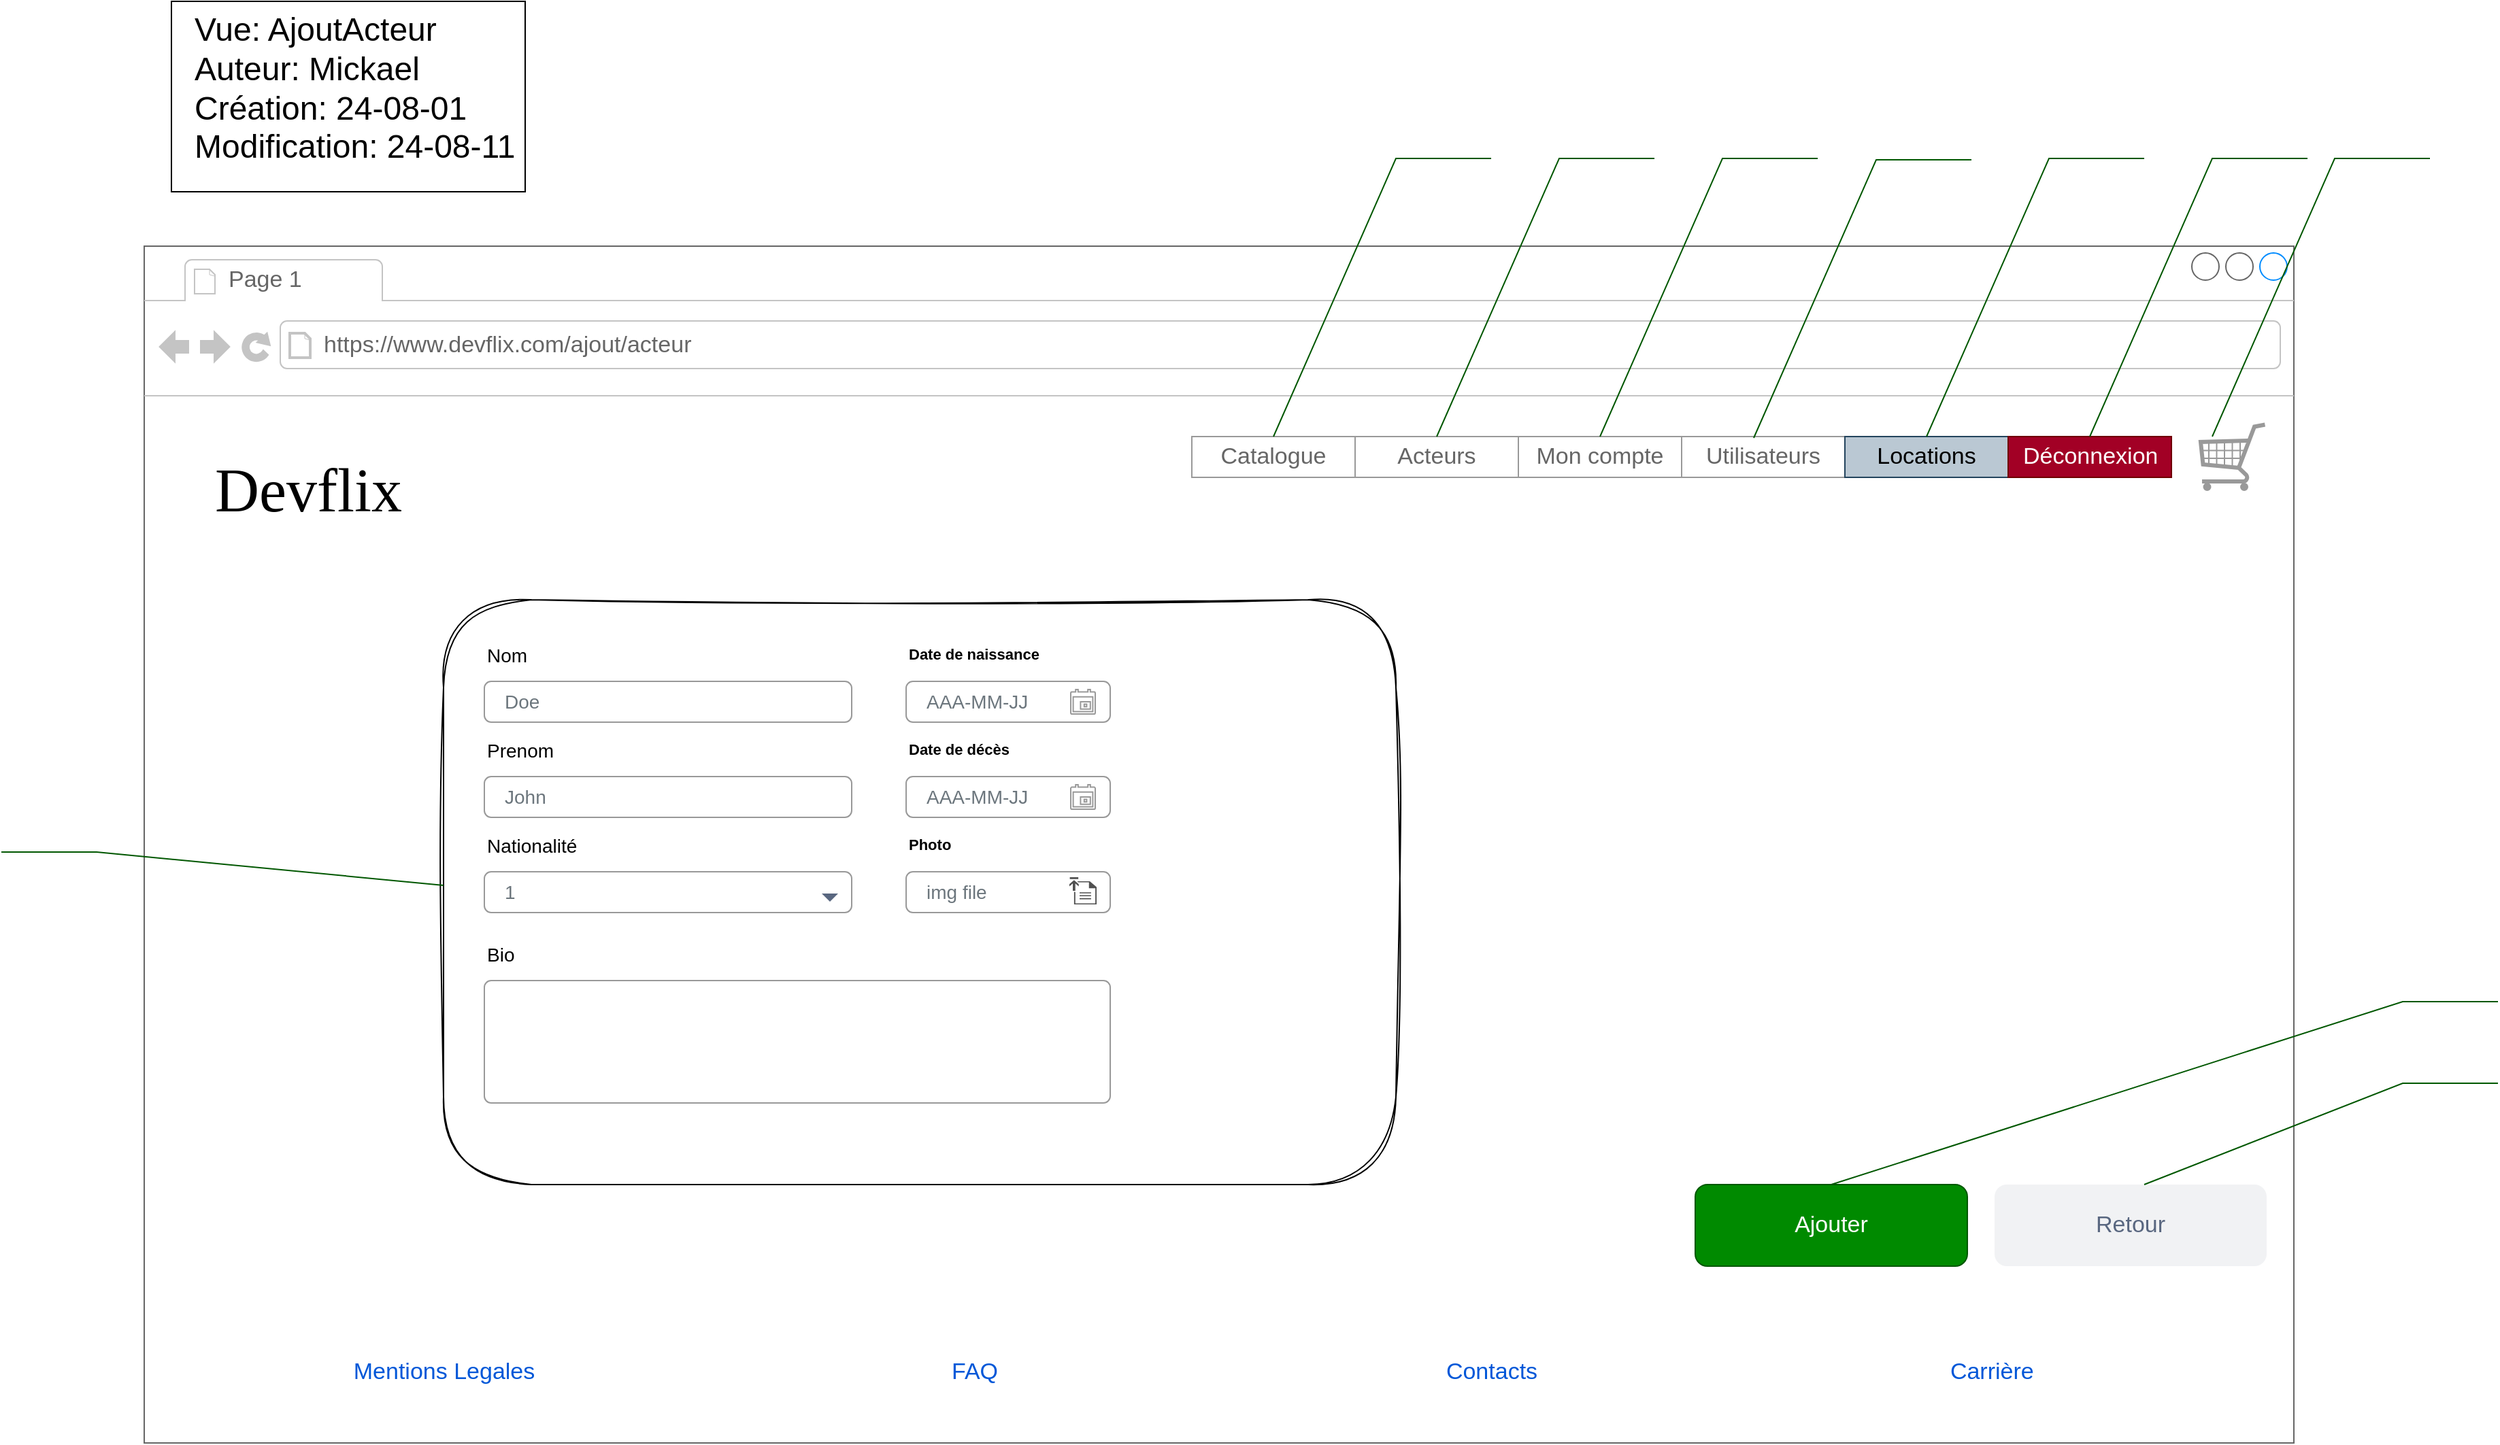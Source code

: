 <mxfile version="24.7.5">
  <diagram name="Page-1" id="6wY9VqDfw_D_Nogkt-FH">
    <mxGraphModel dx="3832" dy="2015" grid="1" gridSize="10" guides="1" tooltips="1" connect="1" arrows="1" fold="1" page="1" pageScale="1" pageWidth="1600" pageHeight="900" math="0" shadow="0">
      <root>
        <mxCell id="0" />
        <mxCell id="1" parent="0" />
        <mxCell id="gT9IReFZBZHxwUJaljAH-1" value="" style="strokeWidth=1;shadow=0;dashed=0;align=center;html=1;shape=mxgraph.mockup.containers.browserWindow;rSize=0;strokeColor=#666666;strokeColor2=#008cff;strokeColor3=#c4c4c4;mainText=,;recursiveResize=0;container=0;movable=0;resizable=0;rotatable=0;deletable=0;editable=0;locked=1;connectable=0;" parent="1" vertex="1">
          <mxGeometry x="10" y="10" width="1580" height="880" as="geometry" />
        </mxCell>
        <mxCell id="gT9IReFZBZHxwUJaljAH-104" value="" style="rounded=1;whiteSpace=wrap;html=1;sketch=1;curveFitting=1;jiggle=2;" parent="1" vertex="1">
          <mxGeometry x="230" y="270" width="700" height="430" as="geometry" />
        </mxCell>
        <mxCell id="gT9IReFZBZHxwUJaljAH-2" value="Devflix" style="text;html=1;points=[];align=left;verticalAlign=top;spacingTop=-4;fontSize=45;fontFamily=Verdana;" parent="1" vertex="1">
          <mxGeometry x="60" y="160" width="340" height="50" as="geometry" />
        </mxCell>
        <mxCell id="gT9IReFZBZHxwUJaljAH-3" value="Page 1" style="strokeWidth=1;shadow=0;dashed=0;align=center;html=1;shape=mxgraph.mockup.containers.anchor;fontSize=17;fontColor=#666666;align=left;whiteSpace=wrap;" parent="1" vertex="1">
          <mxGeometry x="70" y="22" width="110" height="26" as="geometry" />
        </mxCell>
        <mxCell id="gT9IReFZBZHxwUJaljAH-4" value="https://www.devflix.com/ajout/acteur" style="strokeWidth=1;shadow=0;dashed=0;align=center;html=1;shape=mxgraph.mockup.containers.anchor;rSize=0;fontSize=17;fontColor=#666666;align=left;" parent="1" vertex="1">
          <mxGeometry x="140" y="70" width="380" height="26" as="geometry" />
        </mxCell>
        <mxCell id="gT9IReFZBZHxwUJaljAH-10" value="Mentions Legales" style="fillColor=none;strokeColor=none;html=1;fontColor=#0057D8;align=center;verticalAlign=middle;fontStyle=0;fontSize=17;" parent="1" vertex="1">
          <mxGeometry x="105" y="800" width="250" height="75" as="geometry" />
        </mxCell>
        <mxCell id="gT9IReFZBZHxwUJaljAH-11" value="FAQ" style="fillColor=none;strokeColor=none;html=1;fontColor=#0057D8;align=center;verticalAlign=middle;fontStyle=0;fontSize=17;fontFamily=Helvetica;" parent="1" vertex="1">
          <mxGeometry x="495" y="800" width="250" height="75" as="geometry" />
        </mxCell>
        <mxCell id="gT9IReFZBZHxwUJaljAH-12" value="Contacts" style="fillColor=none;strokeColor=none;html=1;fontColor=#0057D8;align=center;verticalAlign=middle;fontStyle=0;fontSize=17;fontFamily=Helvetica;" parent="1" vertex="1">
          <mxGeometry x="875" y="800" width="250" height="75" as="geometry" />
        </mxCell>
        <mxCell id="gT9IReFZBZHxwUJaljAH-13" value="Carrière&amp;nbsp;" style="fillColor=none;strokeColor=none;html=1;fontColor=#0057D8;align=center;verticalAlign=middle;fontStyle=0;fontSize=17;fontFamily=Helvetica;" parent="1" vertex="1">
          <mxGeometry x="1245" y="800" width="250" height="75" as="geometry" />
        </mxCell>
        <mxCell id="gT9IReFZBZHxwUJaljAH-82" value="Bio" style="fillColor=none;strokeColor=none;align=left;fontSize=14;" parent="1" vertex="1">
          <mxGeometry width="260" height="40" relative="1" as="geometry">
            <mxPoint x="260" y="510" as="offset" />
          </mxGeometry>
        </mxCell>
        <mxCell id="gT9IReFZBZHxwUJaljAH-83" value="" style="html=1;shadow=0;dashed=0;shape=mxgraph.bootstrap.rrect;rSize=5;fillColor=none;strokeColor=#999999;align=left;spacing=15;fontSize=14;fontColor=#6C767D;" parent="1" vertex="1">
          <mxGeometry width="460" height="90" relative="1" as="geometry">
            <mxPoint x="260" y="550" as="offset" />
          </mxGeometry>
        </mxCell>
        <mxCell id="gT9IReFZBZHxwUJaljAH-90" value="Date de décès&amp;nbsp;" style="fillColor=none;strokeColor=none;html=1;fontSize=14;fontStyle=0;align=left;fontColor=default;fontStyle=1;fontSize=11;hachureGap=4;pointerEvents=0;fontFamily=Helvetica;rounded=0;glass=0;shadow=0;verticalAlign=middle;" parent="1" vertex="1">
          <mxGeometry x="570" y="370" width="100" height="20" as="geometry" />
        </mxCell>
        <mxCell id="gT9IReFZBZHxwUJaljAH-91" value="AAA-MM-JJ" style="html=1;shadow=0;dashed=0;shape=mxgraph.bootstrap.rrect;rSize=5;fillColor=none;strokeColor=#999999;align=left;spacing=15;fontSize=14;fontColor=#6C767D;flipV=1;" parent="1" vertex="1">
          <mxGeometry x="570" y="400" width="150" height="30" as="geometry" />
        </mxCell>
        <mxCell id="gT9IReFZBZHxwUJaljAH-92" value="" style="shape=mxgraph.gmdl.calendar;fillColor=none;strokeColor=#999999;sketch=0;hachureGap=4;pointerEvents=0;fontFamily=Helvetica;fontSize=14;shadow=0;dashed=0;align=left;verticalAlign=middle;spacing=15;fontColor=#6C767D;" parent="1" vertex="1">
          <mxGeometry x="691" y="406" width="18" height="18" as="geometry">
            <mxPoint x="-29" y="-9" as="offset" />
          </mxGeometry>
        </mxCell>
        <mxCell id="gT9IReFZBZHxwUJaljAH-94" value="Retour" style="rounded=1;fillColor=#F1F2F4;strokeColor=none;html=1;whiteSpace=wrap;fontColor=#596780;align=center;verticalAlign=middle;fontStyle=0;fontSize=17;sketch=0;fontFamily=Helvetica;" parent="1" vertex="1">
          <mxGeometry x="1370" y="700" width="200" height="60" as="geometry" />
        </mxCell>
        <mxCell id="gT9IReFZBZHxwUJaljAH-95" value="C33" style="strokeWidth=1;shadow=0;dashed=0;align=center;html=1;shape=mxgraph.mockup.text.callout;linkText=;textSize=17;textColor=#666666;callDir=NE;callStyle=line;fontSize=17;align=right;verticalAlign=top;strokeColor=#005700;fillColor=#008a00;fontColor=#ffffff;" parent="1" vertex="1">
          <mxGeometry x="1250" y="540" width="490" height="160" as="geometry" />
        </mxCell>
        <mxCell id="gT9IReFZBZHxwUJaljAH-100" value="Photo" style="fillColor=none;strokeColor=none;html=1;fontSize=14;fontStyle=0;align=left;fontColor=default;fontStyle=1;fontSize=11;hachureGap=4;pointerEvents=0;fontFamily=Helvetica;rounded=0;glass=0;shadow=0;verticalAlign=middle;" parent="1" vertex="1">
          <mxGeometry x="570" y="440" width="100" height="20" as="geometry" />
        </mxCell>
        <mxCell id="gT9IReFZBZHxwUJaljAH-101" value="img file" style="html=1;shadow=0;dashed=0;shape=mxgraph.bootstrap.rrect;rSize=5;fillColor=none;strokeColor=#999999;align=left;spacing=15;fontSize=14;fontColor=#6C767D;flipV=1;" parent="1" vertex="1">
          <mxGeometry x="570" y="470" width="150" height="30" as="geometry" />
        </mxCell>
        <mxCell id="gT9IReFZBZHxwUJaljAH-102" value="" style="sketch=0;pointerEvents=1;shadow=0;dashed=0;html=1;strokeColor=none;fillColor=#505050;labelPosition=center;verticalLabelPosition=bottom;verticalAlign=top;outlineConnect=0;align=center;shape=mxgraph.office.concepts.upload;" parent="1" vertex="1">
          <mxGeometry x="690" y="474" width="20" height="20" as="geometry" />
        </mxCell>
        <mxCell id="gT9IReFZBZHxwUJaljAH-103" value="Ajouter" style="rounded=1;fillColor=#008a00;strokeColor=#005700;html=1;whiteSpace=wrap;fontColor=#ffffff;align=center;verticalAlign=middle;fontStyle=0;fontSize=17;sketch=0;fontFamily=Helvetica;" parent="1" vertex="1">
          <mxGeometry x="1150" y="700" width="200" height="60" as="geometry" />
        </mxCell>
        <mxCell id="gT9IReFZBZHxwUJaljAH-106" value="C32" style="strokeWidth=1;shadow=0;dashed=0;align=right;html=1;shape=mxgraph.mockup.text.callout;linkText=;textSize=17;textColor=#666666;callDir=NW;callStyle=line;fontSize=17;fontColor=#ffffff;align=left;verticalAlign=top;strokeColor=#005700;fontFamily=Helvetica;fillColor=#008a00;" parent="1" vertex="1">
          <mxGeometry x="-95" y="430" width="325" height="50" as="geometry" />
        </mxCell>
        <mxCell id="gT9IReFZBZHxwUJaljAH-108" value="C8" style="strokeWidth=1;shadow=0;dashed=0;align=center;html=1;shape=mxgraph.mockup.text.callout;linkText=;textSize=17;textColor=#666666;callDir=NE;callStyle=line;fontSize=17;align=right;verticalAlign=top;strokeColor=#005700;fillColor=#008a00;fontColor=#ffffff;" parent="1" vertex="1">
          <mxGeometry x="1480" y="600" width="260" height="100" as="geometry" />
        </mxCell>
        <mxCell id="gT9IReFZBZHxwUJaljAH-109" value="" style="group" parent="1" vertex="1" connectable="0">
          <mxGeometry x="260" y="290" width="270" height="70" as="geometry" />
        </mxCell>
        <mxCell id="gT9IReFZBZHxwUJaljAH-84" value="Nom" style="fillColor=none;strokeColor=none;align=left;fontSize=14;" parent="gT9IReFZBZHxwUJaljAH-109" vertex="1">
          <mxGeometry width="260" height="40" as="geometry" />
        </mxCell>
        <mxCell id="gT9IReFZBZHxwUJaljAH-85" value="Doe" style="html=1;shadow=0;dashed=0;shape=mxgraph.bootstrap.rrect;rSize=5;fillColor=none;strokeColor=#999999;align=left;spacing=15;fontSize=14;fontColor=#6C767D;" parent="gT9IReFZBZHxwUJaljAH-109" vertex="1">
          <mxGeometry y="40" width="270" height="30" as="geometry" />
        </mxCell>
        <mxCell id="gT9IReFZBZHxwUJaljAH-110" value="" style="group" parent="1" vertex="1" connectable="0">
          <mxGeometry x="260" y="430" width="260" height="62" as="geometry" />
        </mxCell>
        <mxCell id="gT9IReFZBZHxwUJaljAH-68" value="Nationalité" style="fillColor=none;strokeColor=none;align=left;fontSize=14;" parent="gT9IReFZBZHxwUJaljAH-110" vertex="1">
          <mxGeometry width="260" height="40" as="geometry" />
        </mxCell>
        <mxCell id="gT9IReFZBZHxwUJaljAH-69" value="1" style="html=1;shadow=0;dashed=0;shape=mxgraph.bootstrap.rrect;rSize=5;fillColor=none;strokeColor=#999999;align=left;spacing=15;fontSize=14;fontColor=#6C767D;" parent="gT9IReFZBZHxwUJaljAH-110" vertex="1">
          <mxGeometry width="270" height="30" relative="1" as="geometry">
            <mxPoint y="40" as="offset" />
          </mxGeometry>
        </mxCell>
        <mxCell id="gT9IReFZBZHxwUJaljAH-116" value="" style="shape=triangle;direction=south;fillColor=#596780;strokeColor=none;html=1;sketch=0;" parent="gT9IReFZBZHxwUJaljAH-110" vertex="1">
          <mxGeometry x="248" y="56" width="12" height="6" as="geometry">
            <mxPoint x="156" y="14" as="offset" />
          </mxGeometry>
        </mxCell>
        <mxCell id="gT9IReFZBZHxwUJaljAH-111" value="" style="group" parent="1" vertex="1" connectable="0">
          <mxGeometry x="260" y="360" width="270" height="70" as="geometry" />
        </mxCell>
        <mxCell id="gT9IReFZBZHxwUJaljAH-112" value="Prenom" style="fillColor=none;strokeColor=none;align=left;fontSize=14;" parent="gT9IReFZBZHxwUJaljAH-111" vertex="1">
          <mxGeometry width="260" height="40" as="geometry" />
        </mxCell>
        <mxCell id="gT9IReFZBZHxwUJaljAH-113" value="John" style="html=1;shadow=0;dashed=0;shape=mxgraph.bootstrap.rrect;rSize=5;fillColor=none;strokeColor=#999999;align=left;spacing=15;fontSize=14;fontColor=#6C767D;" parent="gT9IReFZBZHxwUJaljAH-111" vertex="1">
          <mxGeometry y="40" width="270" height="30" as="geometry" />
        </mxCell>
        <mxCell id="gT9IReFZBZHxwUJaljAH-114" value="" style="group" parent="1" vertex="1" connectable="0">
          <mxGeometry x="570" y="300" width="150" height="60" as="geometry" />
        </mxCell>
        <mxCell id="gT9IReFZBZHxwUJaljAH-86" value="Date de naissance" style="fillColor=none;strokeColor=none;html=1;fontSize=14;fontStyle=0;align=left;fontColor=default;fontStyle=1;fontSize=11;hachureGap=4;pointerEvents=0;fontFamily=Helvetica;rounded=0;glass=0;shadow=0;verticalAlign=middle;" parent="gT9IReFZBZHxwUJaljAH-114" vertex="1">
          <mxGeometry width="100" height="20" as="geometry" />
        </mxCell>
        <mxCell id="gT9IReFZBZHxwUJaljAH-89" value="AAA-MM-JJ" style="html=1;shadow=0;dashed=0;shape=mxgraph.bootstrap.rrect;rSize=5;fillColor=none;strokeColor=#999999;align=left;spacing=15;fontSize=14;fontColor=#6C767D;flipV=1;" parent="gT9IReFZBZHxwUJaljAH-114" vertex="1">
          <mxGeometry y="30" width="150" height="30" as="geometry" />
        </mxCell>
        <mxCell id="gT9IReFZBZHxwUJaljAH-88" value="" style="shape=mxgraph.gmdl.calendar;fillColor=none;strokeColor=#999999;sketch=0;hachureGap=4;pointerEvents=0;fontFamily=Helvetica;fontSize=14;shadow=0;dashed=0;align=left;verticalAlign=middle;spacing=15;fontColor=#6C767D;" parent="gT9IReFZBZHxwUJaljAH-114" vertex="1">
          <mxGeometry x="121" y="36" width="18" height="18" as="geometry">
            <mxPoint x="-29" y="-9" as="offset" />
          </mxGeometry>
        </mxCell>
        <mxCell id="gT9IReFZBZHxwUJaljAH-117" value="" style="group" parent="1" vertex="1" connectable="0">
          <mxGeometry x="30" y="-170" width="285" height="140" as="geometry" />
        </mxCell>
        <mxCell id="gT9IReFZBZHxwUJaljAH-118" value="" style="rounded=0;whiteSpace=wrap;html=1;" parent="gT9IReFZBZHxwUJaljAH-117" vertex="1">
          <mxGeometry width="260" height="140" as="geometry" />
        </mxCell>
        <mxCell id="gT9IReFZBZHxwUJaljAH-119" value="&lt;font style=&quot;font-size: 24px;&quot;&gt;Vue: AjoutActeur&lt;/font&gt;&lt;div style=&quot;font-size: 24px;&quot;&gt;&lt;font style=&quot;font-size: 24px;&quot;&gt;Auteur: Mickael&lt;/font&gt;&lt;/div&gt;&lt;div style=&quot;font-size: 24px;&quot;&gt;&lt;font style=&quot;font-size: 24px;&quot;&gt;Création: 24-08-01&lt;/font&gt;&lt;/div&gt;&lt;div style=&quot;font-size: 24px;&quot;&gt;&lt;font style=&quot;font-size: 24px;&quot;&gt;Modification: 24-08-11&lt;/font&gt;&lt;/div&gt;" style="text;html=1;whiteSpace=wrap;overflow=hidden;rounded=0;" parent="gT9IReFZBZHxwUJaljAH-117" vertex="1">
          <mxGeometry x="15" width="270" height="140" as="geometry" />
        </mxCell>
        <mxCell id="5AoGWmmlbSgUQRc5WpCn-1" value="" style="group;movable=1;resizable=1;rotatable=1;deletable=1;editable=1;locked=0;connectable=1;" vertex="1" connectable="0" parent="1">
          <mxGeometry x="760" y="-80" width="930" height="280" as="geometry" />
        </mxCell>
        <mxCell id="5AoGWmmlbSgUQRc5WpCn-2" value="" style="swimlane;shape=mxgraph.bootstrap.anchor;strokeColor=#999999;fillColor=#ffffff;fontColor=#666666;childLayout=stackLayout;horizontal=0;startSize=0;horizontalStack=1;resizeParent=1;resizeParentMax=0;resizeLast=0;collapsible=0;marginBottom=0;whiteSpace=wrap;html=1;" vertex="1" parent="5AoGWmmlbSgUQRc5WpCn-1">
          <mxGeometry x="20" y="230" width="720" height="30" as="geometry" />
        </mxCell>
        <mxCell id="5AoGWmmlbSgUQRc5WpCn-3" value="Catalogue" style="text;strokeColor=inherit;align=center;verticalAlign=middle;spacingLeft=10;spacingRight=10;overflow=hidden;points=[[0,0.5],[1,0.5]];portConstraint=eastwest;rotatable=0;whiteSpace=wrap;html=1;fillColor=inherit;fontColor=inherit;fontSize=17;" vertex="1" parent="5AoGWmmlbSgUQRc5WpCn-2">
          <mxGeometry width="120" height="30" as="geometry" />
        </mxCell>
        <mxCell id="5AoGWmmlbSgUQRc5WpCn-4" value="Acteurs" style="text;strokeColor=inherit;align=center;verticalAlign=middle;spacingLeft=10;spacingRight=10;overflow=hidden;points=[[0,0.5],[1,0.5]];portConstraint=eastwest;rotatable=0;whiteSpace=wrap;html=1;fillColor=inherit;fontColor=inherit;fontSize=17;" vertex="1" parent="5AoGWmmlbSgUQRc5WpCn-2">
          <mxGeometry x="120" width="120" height="30" as="geometry" />
        </mxCell>
        <mxCell id="5AoGWmmlbSgUQRc5WpCn-5" value="Mon compte" style="text;strokeColor=inherit;align=center;verticalAlign=middle;spacingLeft=10;spacingRight=10;overflow=hidden;points=[[0,0.5],[1,0.5]];portConstraint=eastwest;rotatable=0;whiteSpace=wrap;html=1;fillColor=inherit;fontColor=inherit;fontSize=17;" vertex="1" parent="5AoGWmmlbSgUQRc5WpCn-2">
          <mxGeometry x="240" width="120" height="30" as="geometry" />
        </mxCell>
        <mxCell id="5AoGWmmlbSgUQRc5WpCn-6" value="Utilisateurs" style="text;strokeColor=inherit;align=center;verticalAlign=middle;spacingLeft=10;spacingRight=10;overflow=hidden;points=[[0,0.5],[1,0.5]];portConstraint=eastwest;rotatable=0;whiteSpace=wrap;html=1;fillColor=inherit;fontColor=inherit;fontSize=17;" vertex="1" parent="5AoGWmmlbSgUQRc5WpCn-2">
          <mxGeometry x="360" width="120" height="30" as="geometry" />
        </mxCell>
        <mxCell id="5AoGWmmlbSgUQRc5WpCn-7" value="Locations" style="text;strokeColor=#23445d;align=center;verticalAlign=middle;spacingLeft=10;spacingRight=10;overflow=hidden;points=[[0,0.5],[1,0.5]];portConstraint=eastwest;rotatable=0;whiteSpace=wrap;html=1;fillColor=#bac8d3;fontSize=17;" vertex="1" parent="5AoGWmmlbSgUQRc5WpCn-2">
          <mxGeometry x="480" width="120" height="30" as="geometry" />
        </mxCell>
        <mxCell id="5AoGWmmlbSgUQRc5WpCn-8" value="Déconnexion&amp;nbsp;" style="text;strokeColor=#6F0000;align=center;verticalAlign=middle;spacingLeft=10;spacingRight=10;overflow=hidden;points=[[0,0.5],[1,0.5]];portConstraint=eastwest;rotatable=0;whiteSpace=wrap;html=1;fillColor=#a20025;fontColor=#ffffff;fontSize=17;" vertex="1" parent="5AoGWmmlbSgUQRc5WpCn-2">
          <mxGeometry x="600" width="120" height="30" as="geometry" />
        </mxCell>
        <mxCell id="5AoGWmmlbSgUQRc5WpCn-9" value="C4" style="strokeWidth=1;shadow=0;dashed=0;align=center;html=1;shape=mxgraph.mockup.text.callout;linkText=;textSize=17;textColor=#666666;callDir=NE;callStyle=line;fontSize=17;align=right;verticalAlign=top;strokeColor=#005700;fillColor=#008a00;fontColor=#ffffff;" vertex="1" parent="5AoGWmmlbSgUQRc5WpCn-1">
          <mxGeometry x="200" width="160" height="230" as="geometry" />
        </mxCell>
        <mxCell id="5AoGWmmlbSgUQRc5WpCn-10" value="C1" style="strokeWidth=1;shadow=0;dashed=0;align=center;html=1;shape=mxgraph.mockup.text.callout;linkText=;textSize=17;textColor=#666666;callDir=NE;callStyle=line;fontSize=17;align=right;verticalAlign=top;strokeColor=#005700;fillColor=#008a00;fontColor=#ffffff;" vertex="1" parent="5AoGWmmlbSgUQRc5WpCn-1">
          <mxGeometry x="80" width="160" height="230" as="geometry" />
        </mxCell>
        <mxCell id="5AoGWmmlbSgUQRc5WpCn-11" value="C17" style="strokeWidth=1;shadow=0;dashed=0;align=center;html=1;shape=mxgraph.mockup.text.callout;linkText=;textSize=17;textColor=#666666;callDir=NE;callStyle=line;fontSize=17;align=right;verticalAlign=top;strokeColor=#005700;fillColor=#008a00;fontColor=#ffffff;" vertex="1" parent="5AoGWmmlbSgUQRc5WpCn-1">
          <mxGeometry x="320" width="160" height="230" as="geometry" />
        </mxCell>
        <mxCell id="5AoGWmmlbSgUQRc5WpCn-12" value="C19" style="strokeWidth=1;shadow=0;dashed=0;align=center;html=1;shape=mxgraph.mockup.text.callout;linkText=;textSize=17;textColor=#666666;callDir=NE;callStyle=line;fontSize=17;align=right;verticalAlign=top;strokeColor=#005700;fillColor=#008a00;fontColor=#ffffff;" vertex="1" parent="5AoGWmmlbSgUQRc5WpCn-1">
          <mxGeometry x="560" width="160" height="230" as="geometry" />
        </mxCell>
        <mxCell id="5AoGWmmlbSgUQRc5WpCn-13" value="" style="verticalLabelPosition=bottom;shadow=0;dashed=0;align=center;html=1;verticalAlign=top;strokeWidth=1;shape=mxgraph.mockup.misc.shoppingCart;strokeColor=#999999;" vertex="1" parent="5AoGWmmlbSgUQRc5WpCn-1">
          <mxGeometry x="760" y="220" width="50" height="50" as="geometry" />
        </mxCell>
        <mxCell id="5AoGWmmlbSgUQRc5WpCn-14" value="C46" style="strokeWidth=1;shadow=0;dashed=0;align=center;html=1;shape=mxgraph.mockup.text.callout;linkText=;textSize=17;textColor=#666666;callDir=NE;callStyle=line;fontSize=17;align=right;verticalAlign=top;strokeColor=#005700;fillColor=#008a00;fontColor=#ffffff;" vertex="1" parent="5AoGWmmlbSgUQRc5WpCn-1">
          <mxGeometry x="680" width="160" height="230" as="geometry" />
        </mxCell>
        <mxCell id="5AoGWmmlbSgUQRc5WpCn-15" value="C9" style="strokeWidth=1;shadow=0;dashed=0;align=center;html=1;shape=mxgraph.mockup.text.callout;linkText=;textSize=17;textColor=#666666;callDir=NE;callStyle=line;fontSize=17;align=right;verticalAlign=top;strokeColor=#005700;fillColor=#008a00;fontColor=#ffffff;container=0;" vertex="1" parent="5AoGWmmlbSgUQRc5WpCn-1">
          <mxGeometry x="770" width="160" height="230" as="geometry" />
        </mxCell>
        <mxCell id="5AoGWmmlbSgUQRc5WpCn-16" value="C42" style="strokeWidth=1;shadow=0;dashed=0;align=center;html=1;shape=mxgraph.mockup.text.callout;linkText=;textSize=17;textColor=#666666;callDir=NE;callStyle=line;fontSize=17;align=right;verticalAlign=top;strokeColor=#005700;fillColor=#008a00;fontColor=#ffffff;" vertex="1" parent="5AoGWmmlbSgUQRc5WpCn-1">
          <mxGeometry x="433" y="1" width="160" height="230" as="geometry" />
        </mxCell>
      </root>
    </mxGraphModel>
  </diagram>
</mxfile>
